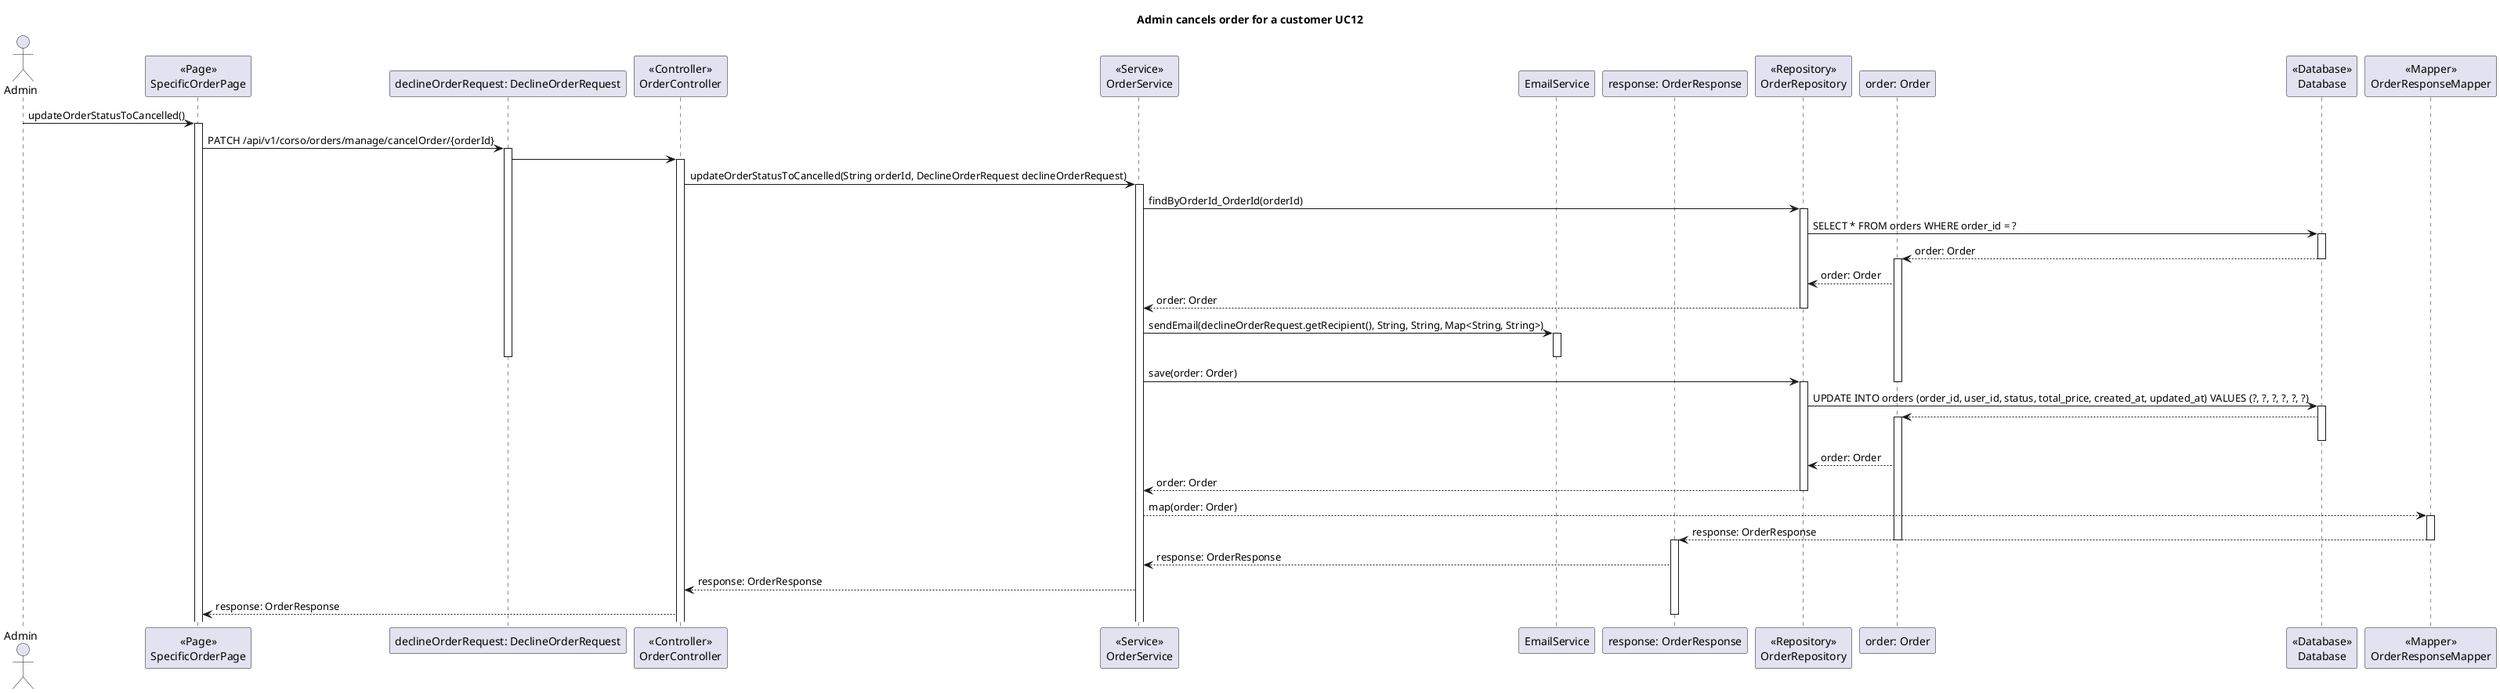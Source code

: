 @startuml

title Admin cancels order for a customer UC12

actor Admin

participant SpecificOrderPage as "<<Page>>\nSpecificOrderPage"

participant DeclineOrderRequest as "declineOrderRequest: DeclineOrderRequest"

participant OrderController as "<<Controller>>\nOrderController"

participant OrderService as "<<Service>>\nOrderService"

participant EmailService as "EmailService"

participant Response as "response: OrderResponse"

participant OrderRepository as "<<Repository>>\nOrderRepository"

participant Order as "order: Order"

participant Database as "<<Database>>\nDatabase"

participant OrderResponseMapper as "<<Mapper>>\nOrderResponseMapper"

Admin -> SpecificOrderPage: updateOrderStatusToCancelled()
activate SpecificOrderPage

SpecificOrderPage -> DeclineOrderRequest: PATCH /api/v1/corso/orders/manage/cancelOrder/{orderId}
activate DeclineOrderRequest

DeclineOrderRequest -> OrderController
activate OrderController

OrderController -> OrderService: updateOrderStatusToCancelled(String orderId, DeclineOrderRequest declineOrderRequest)
activate OrderService

OrderService -> OrderRepository: findByOrderId_OrderId(orderId)
activate OrderRepository

OrderRepository -> Database: SELECT * FROM orders WHERE order_id = ?
activate Database
Database --> Order: order: Order
deactivate Database
activate Order
OrderRepository <-- Order: order: Order

OrderService <-- OrderRepository: order: Order
deactivate OrderRepository

OrderService -> EmailService: sendEmail(declineOrderRequest.getRecipient(), String, String, Map<String, String>)
activate EmailService
deactivate EmailService
deactivate DeclineOrderRequest

OrderService -> OrderRepository: save(order: Order)
deactivate Order
activate OrderRepository

OrderRepository -> Database: UPDATE INTO orders (order_id, user_id, status, total_price, created_at, updated_at) VALUES (?, ?, ?, ?, ?, ?)
activate Database

Database --> Order
activate Order
deactivate Database

OrderRepository <-- Order: order: Order

OrderService <-- OrderRepository: order: Order
deactivate OrderRepository

OrderService --> OrderResponseMapper: map(order: Order)
activate OrderResponseMapper

OrderResponseMapper --> Response: response: OrderResponse
deactivate Order
deactivate OrderResponseMapper
activate Response

OrderService <-- Response: response: OrderResponse
OrderService --> OrderController: response: OrderResponse
OrderController --> SpecificOrderPage: response: OrderResponse

deactivate Response


@enduml